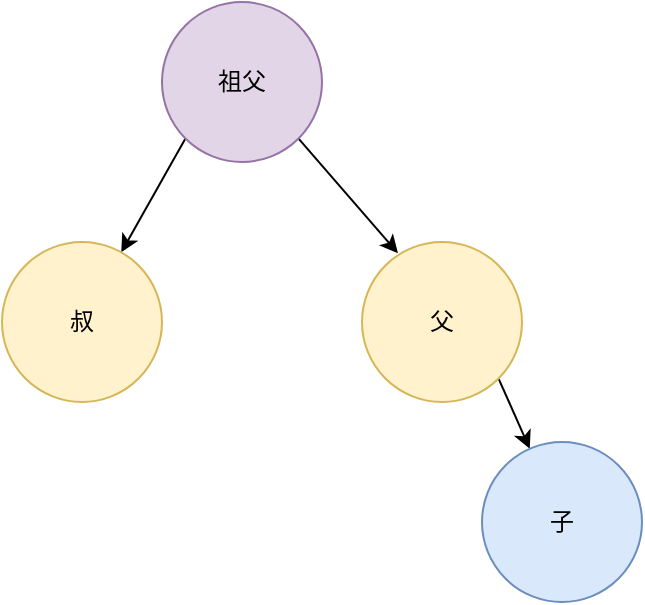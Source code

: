 <mxfile version="20.3.0" type="device"><diagram id="yOynF31AD98VssB6PqEy" name="第 1 页"><mxGraphModel dx="1038" dy="659" grid="1" gridSize="10" guides="1" tooltips="1" connect="1" arrows="1" fold="1" page="1" pageScale="1" pageWidth="827" pageHeight="1169" math="0" shadow="0"><root><mxCell id="0"/><mxCell id="1" parent="0"/><mxCell id="fR9ym07JyaHtAQ0wq1op-6" style="rounded=0;orthogonalLoop=1;jettySize=auto;html=1;exitX=0;exitY=1;exitDx=0;exitDy=0;endArrow=classic;endFill=1;" edge="1" parent="1" source="fR9ym07JyaHtAQ0wq1op-1" target="fR9ym07JyaHtAQ0wq1op-3"><mxGeometry relative="1" as="geometry"/></mxCell><mxCell id="fR9ym07JyaHtAQ0wq1op-7" style="edgeStyle=none;rounded=0;orthogonalLoop=1;jettySize=auto;html=1;exitX=1;exitY=1;exitDx=0;exitDy=0;entryX=0.225;entryY=0.07;entryDx=0;entryDy=0;entryPerimeter=0;endArrow=classic;endFill=1;" edge="1" parent="1" source="fR9ym07JyaHtAQ0wq1op-1" target="fR9ym07JyaHtAQ0wq1op-2"><mxGeometry relative="1" as="geometry"/></mxCell><mxCell id="fR9ym07JyaHtAQ0wq1op-1" value="祖父" style="ellipse;whiteSpace=wrap;html=1;aspect=fixed;fillColor=#e1d5e7;strokeColor=#9673a6;" vertex="1" parent="1"><mxGeometry x="360" y="150" width="80" height="80" as="geometry"/></mxCell><mxCell id="fR9ym07JyaHtAQ0wq1op-8" style="edgeStyle=none;rounded=0;orthogonalLoop=1;jettySize=auto;html=1;exitX=1;exitY=1;exitDx=0;exitDy=0;endArrow=classic;endFill=1;" edge="1" parent="1" source="fR9ym07JyaHtAQ0wq1op-2" target="fR9ym07JyaHtAQ0wq1op-4"><mxGeometry relative="1" as="geometry"/></mxCell><mxCell id="fR9ym07JyaHtAQ0wq1op-2" value="父" style="ellipse;whiteSpace=wrap;html=1;aspect=fixed;fillColor=#fff2cc;strokeColor=#d6b656;" vertex="1" parent="1"><mxGeometry x="460" y="270" width="80" height="80" as="geometry"/></mxCell><mxCell id="fR9ym07JyaHtAQ0wq1op-3" value="叔" style="ellipse;whiteSpace=wrap;html=1;aspect=fixed;fillColor=#fff2cc;strokeColor=#d6b656;" vertex="1" parent="1"><mxGeometry x="280" y="270" width="80" height="80" as="geometry"/></mxCell><mxCell id="fR9ym07JyaHtAQ0wq1op-4" value="子" style="ellipse;whiteSpace=wrap;html=1;aspect=fixed;fillColor=#dae8fc;strokeColor=#6c8ebf;" vertex="1" parent="1"><mxGeometry x="520" y="370" width="80" height="80" as="geometry"/></mxCell></root></mxGraphModel></diagram></mxfile>